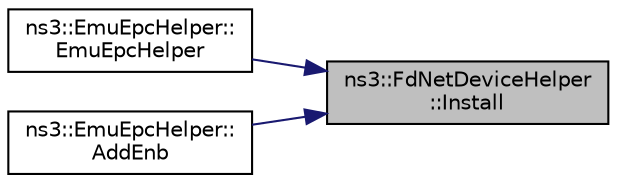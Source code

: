digraph "ns3::FdNetDeviceHelper::Install"
{
 // LATEX_PDF_SIZE
  edge [fontname="Helvetica",fontsize="10",labelfontname="Helvetica",labelfontsize="10"];
  node [fontname="Helvetica",fontsize="10",shape=record];
  rankdir="RL";
  Node1 [label="ns3::FdNetDeviceHelper\l::Install",height=0.2,width=0.4,color="black", fillcolor="grey75", style="filled", fontcolor="black",tooltip="This method creates a FdNetDevice and associates it to a node."];
  Node1 -> Node2 [dir="back",color="midnightblue",fontsize="10",style="solid",fontname="Helvetica"];
  Node2 [label="ns3::EmuEpcHelper::\lEmuEpcHelper",height=0.2,width=0.4,color="black", fillcolor="white", style="filled",URL="$classns3_1_1_emu_epc_helper.html#a10b42d66910c4ee73006f40eea1a1de1",tooltip="Constructor."];
  Node1 -> Node3 [dir="back",color="midnightblue",fontsize="10",style="solid",fontname="Helvetica"];
  Node3 [label="ns3::EmuEpcHelper::\lAddEnb",height=0.2,width=0.4,color="black", fillcolor="white", style="filled",URL="$classns3_1_1_emu_epc_helper.html#abaff0cf3ed70c034b5e0fd22dc89a7ba",tooltip="Add an eNB to the EPC."];
}
